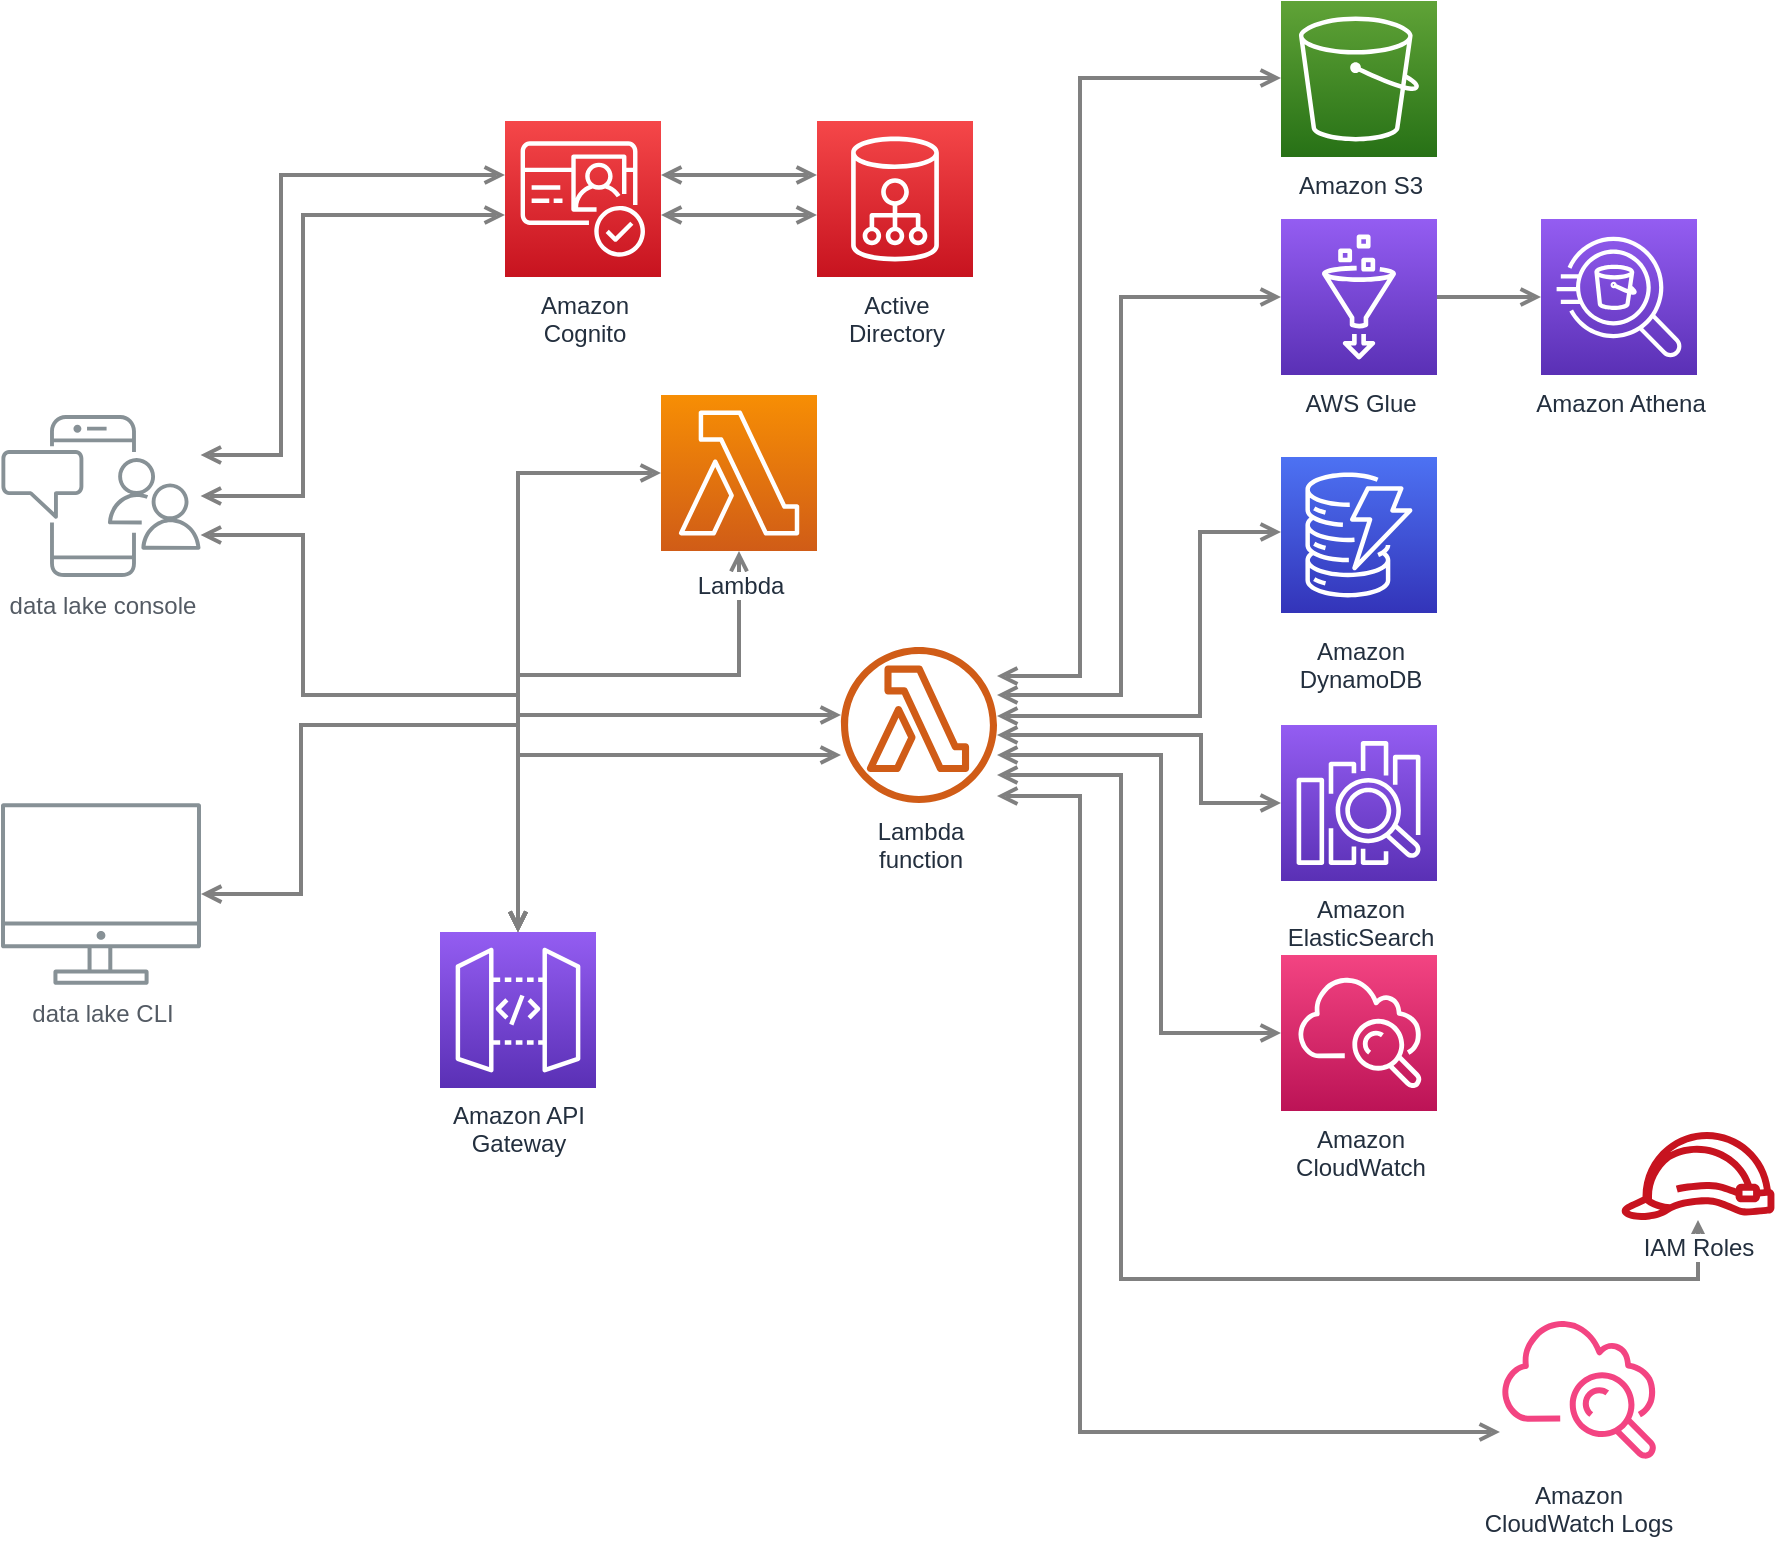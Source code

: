<mxfile version="28.1.2">
  <diagram id="Ht1M8jgEwFfnCIfOTk4-" name="Page-1">
    <mxGraphModel dx="1568" dy="2272" grid="1" gridSize="10" guides="1" tooltips="1" connect="1" arrows="1" fold="1" page="1" pageScale="1" pageWidth="1169" pageHeight="827" math="0" shadow="0">
      <root>
        <mxCell id="0" />
        <mxCell id="1" parent="0" />
        <mxCell id="UEzPUAAOIrF-is8g5C7q-128" style="edgeStyle=orthogonalEdgeStyle;rounded=0;orthogonalLoop=1;jettySize=auto;html=1;startArrow=open;startFill=0;endArrow=open;endFill=0;strokeWidth=2;strokeColor=#808080;" parent="1" source="UEzPUAAOIrF-is8g5C7q-109" target="UEzPUAAOIrF-is8g5C7q-114" edge="1">
          <mxGeometry relative="1" as="geometry">
            <Array as="points">
              <mxPoint x="310.5" y="461.5" />
              <mxPoint x="310.5" y="376.5" />
            </Array>
          </mxGeometry>
        </mxCell>
        <mxCell id="UEzPUAAOIrF-is8g5C7q-124" style="edgeStyle=orthogonalEdgeStyle;rounded=0;orthogonalLoop=1;jettySize=auto;html=1;startArrow=open;startFill=0;endArrow=open;endFill=0;strokeWidth=2;strokeColor=#808080;" parent="1" source="UEzPUAAOIrF-is8g5C7q-110" target="UEzPUAAOIrF-is8g5C7q-111" edge="1">
          <mxGeometry relative="1" as="geometry">
            <Array as="points">
              <mxPoint x="300.5" y="241.5" />
              <mxPoint x="300.5" y="101.5" />
            </Array>
          </mxGeometry>
        </mxCell>
        <mxCell id="UEzPUAAOIrF-is8g5C7q-127" style="edgeStyle=orthogonalEdgeStyle;rounded=0;orthogonalLoop=1;jettySize=auto;html=1;startArrow=open;startFill=0;endArrow=open;endFill=0;strokeWidth=2;strokeColor=#808080;" parent="1" source="UEzPUAAOIrF-is8g5C7q-110" target="UEzPUAAOIrF-is8g5C7q-114" edge="1">
          <mxGeometry relative="1" as="geometry">
            <Array as="points">
              <mxPoint x="311.5" y="281.5" />
              <mxPoint x="311.5" y="361.5" />
            </Array>
          </mxGeometry>
        </mxCell>
        <mxCell id="UEzPUAAOIrF-is8g5C7q-125" style="edgeStyle=orthogonalEdgeStyle;rounded=0;orthogonalLoop=1;jettySize=auto;html=1;startArrow=open;startFill=0;endArrow=open;endFill=0;strokeWidth=2;strokeColor=#808080;" parent="1" source="UEzPUAAOIrF-is8g5C7q-111" target="UEzPUAAOIrF-is8g5C7q-112" edge="1">
          <mxGeometry relative="1" as="geometry">
            <Array as="points">
              <mxPoint x="530.5" y="101.5" />
              <mxPoint x="530.5" y="101.5" />
            </Array>
          </mxGeometry>
        </mxCell>
        <mxCell id="UEzPUAAOIrF-is8g5C7q-126" style="edgeStyle=orthogonalEdgeStyle;rounded=0;orthogonalLoop=1;jettySize=auto;html=1;startArrow=open;startFill=0;endArrow=open;endFill=0;strokeWidth=2;strokeColor=#808080;" parent="1" source="UEzPUAAOIrF-is8g5C7q-113" target="UEzPUAAOIrF-is8g5C7q-114" edge="1">
          <mxGeometry relative="1" as="geometry" />
        </mxCell>
        <mxCell id="UEzPUAAOIrF-is8g5C7q-129" style="edgeStyle=orthogonalEdgeStyle;rounded=0;orthogonalLoop=1;jettySize=auto;html=1;startArrow=open;startFill=0;endArrow=open;endFill=0;strokeWidth=2;strokeColor=#808080;" parent="1" source="UEzPUAAOIrF-is8g5C7q-114" target="UEzPUAAOIrF-is8g5C7q-115" edge="1">
          <mxGeometry relative="1" as="geometry">
            <Array as="points">
              <mxPoint x="510.5" y="391.5" />
              <mxPoint x="510.5" y="391.5" />
            </Array>
          </mxGeometry>
        </mxCell>
        <mxCell id="UEzPUAAOIrF-is8g5C7q-130" style="edgeStyle=orthogonalEdgeStyle;rounded=0;orthogonalLoop=1;jettySize=auto;html=1;startArrow=open;startFill=0;endArrow=open;endFill=0;strokeWidth=2;strokeColor=#808080;" parent="1" source="UEzPUAAOIrF-is8g5C7q-115" target="UEzPUAAOIrF-is8g5C7q-116" edge="1">
          <mxGeometry relative="1" as="geometry">
            <Array as="points">
              <mxPoint x="700" y="352" />
              <mxPoint x="700" y="53" />
            </Array>
          </mxGeometry>
        </mxCell>
        <mxCell id="UEzPUAAOIrF-is8g5C7q-131" style="edgeStyle=orthogonalEdgeStyle;rounded=0;orthogonalLoop=1;jettySize=auto;html=1;startArrow=open;startFill=0;endArrow=open;endFill=0;strokeWidth=2;strokeColor=#808080;" parent="1" source="UEzPUAAOIrF-is8g5C7q-115" target="UEzPUAAOIrF-is8g5C7q-117" edge="1">
          <mxGeometry relative="1" as="geometry">
            <Array as="points">
              <mxPoint x="720.5" y="361.5" />
              <mxPoint x="720.5" y="162.5" />
            </Array>
          </mxGeometry>
        </mxCell>
        <mxCell id="UEzPUAAOIrF-is8g5C7q-132" style="edgeStyle=orthogonalEdgeStyle;rounded=0;orthogonalLoop=1;jettySize=auto;html=1;startArrow=open;startFill=0;endArrow=open;endFill=0;strokeWidth=2;strokeColor=#808080;" parent="1" source="UEzPUAAOIrF-is8g5C7q-115" target="UEzPUAAOIrF-is8g5C7q-119" edge="1">
          <mxGeometry relative="1" as="geometry">
            <Array as="points">
              <mxPoint x="760" y="372" />
              <mxPoint x="760" y="280" />
            </Array>
          </mxGeometry>
        </mxCell>
        <mxCell id="UEzPUAAOIrF-is8g5C7q-133" style="edgeStyle=orthogonalEdgeStyle;rounded=0;orthogonalLoop=1;jettySize=auto;html=1;startArrow=open;startFill=0;endArrow=open;endFill=0;strokeWidth=2;strokeColor=#808080;" parent="1" source="UEzPUAAOIrF-is8g5C7q-115" target="UEzPUAAOIrF-is8g5C7q-120" edge="1">
          <mxGeometry relative="1" as="geometry">
            <Array as="points">
              <mxPoint x="760.5" y="381.5" />
              <mxPoint x="760.5" y="415.5" />
            </Array>
          </mxGeometry>
        </mxCell>
        <mxCell id="UEzPUAAOIrF-is8g5C7q-134" style="edgeStyle=orthogonalEdgeStyle;rounded=0;orthogonalLoop=1;jettySize=auto;html=1;startArrow=open;startFill=0;endArrow=open;endFill=0;strokeWidth=2;strokeColor=#808080;" parent="1" source="UEzPUAAOIrF-is8g5C7q-115" target="UEzPUAAOIrF-is8g5C7q-121" edge="1">
          <mxGeometry relative="1" as="geometry">
            <Array as="points">
              <mxPoint x="740.5" y="391.5" />
              <mxPoint x="740.5" y="530.5" />
            </Array>
          </mxGeometry>
        </mxCell>
        <mxCell id="UEzPUAAOIrF-is8g5C7q-135" style="edgeStyle=orthogonalEdgeStyle;rounded=0;orthogonalLoop=1;jettySize=auto;html=1;startArrow=open;startFill=0;endArrow=open;endFill=0;strokeWidth=2;strokeColor=#808080;" parent="1" source="UEzPUAAOIrF-is8g5C7q-115" target="UEzPUAAOIrF-is8g5C7q-122" edge="1">
          <mxGeometry relative="1" as="geometry">
            <Array as="points">
              <mxPoint x="720.5" y="401.5" />
              <mxPoint x="720.5" y="653.5" />
            </Array>
          </mxGeometry>
        </mxCell>
        <mxCell id="UEzPUAAOIrF-is8g5C7q-136" style="edgeStyle=orthogonalEdgeStyle;rounded=0;orthogonalLoop=1;jettySize=auto;html=1;startArrow=open;startFill=0;endArrow=open;endFill=0;strokeWidth=2;strokeColor=#808080;" parent="1" source="UEzPUAAOIrF-is8g5C7q-115" target="UEzPUAAOIrF-is8g5C7q-123" edge="1">
          <mxGeometry relative="1" as="geometry">
            <Array as="points">
              <mxPoint x="700" y="412" />
              <mxPoint x="700" y="730" />
            </Array>
          </mxGeometry>
        </mxCell>
        <mxCell id="UEzPUAAOIrF-is8g5C7q-137" value="" style="edgeStyle=orthogonalEdgeStyle;rounded=0;orthogonalLoop=1;jettySize=auto;html=1;startArrow=none;startFill=0;endArrow=open;endFill=0;strokeWidth=2;strokeColor=#808080;" parent="1" source="UEzPUAAOIrF-is8g5C7q-117" target="UEzPUAAOIrF-is8g5C7q-118" edge="1">
          <mxGeometry relative="1" as="geometry" />
        </mxCell>
        <mxCell id="UEzPUAAOIrF-is8g5C7q-139" style="edgeStyle=orthogonalEdgeStyle;rounded=0;orthogonalLoop=1;jettySize=auto;html=1;startArrow=open;startFill=0;endArrow=open;endFill=0;strokeWidth=2;strokeColor=#808080;" parent="1" source="UEzPUAAOIrF-is8g5C7q-110" target="UEzPUAAOIrF-is8g5C7q-111" edge="1">
          <mxGeometry relative="1" as="geometry">
            <mxPoint x="270.285" y="261.676" as="sourcePoint" />
            <mxPoint x="422.5" y="124.029" as="targetPoint" />
            <Array as="points">
              <mxPoint x="311.5" y="261.5" />
              <mxPoint x="311.5" y="121.5" />
            </Array>
          </mxGeometry>
        </mxCell>
        <mxCell id="UEzPUAAOIrF-is8g5C7q-141" style="edgeStyle=orthogonalEdgeStyle;rounded=0;orthogonalLoop=1;jettySize=auto;html=1;startArrow=open;startFill=0;endArrow=open;endFill=0;strokeWidth=2;strokeColor=#808080;" parent="1" source="UEzPUAAOIrF-is8g5C7q-113" target="UEzPUAAOIrF-is8g5C7q-114" edge="1">
          <mxGeometry relative="1" as="geometry">
            <mxPoint x="500.5" y="260.224" as="sourcePoint" />
            <mxPoint x="418.466" y="347.5" as="targetPoint" />
            <Array as="points">
              <mxPoint x="529.5" y="351.5" />
            </Array>
          </mxGeometry>
        </mxCell>
        <mxCell id="UEzPUAAOIrF-is8g5C7q-142" style="edgeStyle=orthogonalEdgeStyle;rounded=0;orthogonalLoop=1;jettySize=auto;html=1;startArrow=open;startFill=0;endArrow=open;endFill=0;strokeWidth=2;strokeColor=#808080;" parent="1" source="UEzPUAAOIrF-is8g5C7q-114" target="UEzPUAAOIrF-is8g5C7q-115" edge="1">
          <mxGeometry relative="1" as="geometry">
            <mxPoint x="457.5" y="386.5" as="sourcePoint" />
            <mxPoint x="590.5" y="386.5" as="targetPoint" />
            <Array as="points">
              <mxPoint x="510.5" y="371.5" />
              <mxPoint x="510.5" y="371.5" />
            </Array>
          </mxGeometry>
        </mxCell>
        <mxCell id="UEzPUAAOIrF-is8g5C7q-143" style="edgeStyle=orthogonalEdgeStyle;rounded=0;orthogonalLoop=1;jettySize=auto;html=1;startArrow=open;startFill=0;endArrow=open;endFill=0;strokeWidth=2;strokeColor=#808080;" parent="1" source="UEzPUAAOIrF-is8g5C7q-111" target="UEzPUAAOIrF-is8g5C7q-112" edge="1">
          <mxGeometry relative="1" as="geometry">
            <mxPoint x="500.5" y="111.5" as="sourcePoint" />
            <mxPoint x="578.5" y="111.5" as="targetPoint" />
            <Array as="points">
              <mxPoint x="530.5" y="121.5" />
              <mxPoint x="530.5" y="121.5" />
            </Array>
          </mxGeometry>
        </mxCell>
        <mxCell id="UEzPUAAOIrF-is8g5C7q-109" value="data lake CLI" style="outlineConnect=0;gradientColor=none;fontColor=#545B64;strokeColor=none;fillColor=#879196;dashed=0;verticalLabelPosition=bottom;verticalAlign=top;align=center;html=1;fontSize=12;fontStyle=0;aspect=fixed;shape=mxgraph.aws4.illustration_desktop;pointerEvents=1;labelBackgroundColor=#ffffff;" parent="1" vertex="1">
          <mxGeometry x="160.5" y="415.5" width="100" height="91" as="geometry" />
        </mxCell>
        <mxCell id="UEzPUAAOIrF-is8g5C7q-110" value="data lake console" style="outlineConnect=0;gradientColor=none;fontColor=#545B64;strokeColor=none;fillColor=#879196;dashed=0;verticalLabelPosition=bottom;verticalAlign=top;align=center;html=1;fontSize=12;fontStyle=0;aspect=fixed;shape=mxgraph.aws4.illustration_notification;pointerEvents=1;labelBackgroundColor=#ffffff;" parent="1" vertex="1">
          <mxGeometry x="160.5" y="221.5" width="100" height="81" as="geometry" />
        </mxCell>
        <mxCell id="UEzPUAAOIrF-is8g5C7q-111" value="Amazon &lt;br&gt;Cognito" style="outlineConnect=0;fontColor=#232F3E;gradientColor=#F54749;gradientDirection=north;fillColor=#C7131F;strokeColor=#ffffff;dashed=0;verticalLabelPosition=bottom;verticalAlign=top;align=center;html=1;fontSize=12;fontStyle=0;aspect=fixed;shape=mxgraph.aws4.resourceIcon;resIcon=mxgraph.aws4.cognito;labelBackgroundColor=#ffffff;" parent="1" vertex="1">
          <mxGeometry x="412.5" y="74.5" width="78" height="78" as="geometry" />
        </mxCell>
        <mxCell id="UEzPUAAOIrF-is8g5C7q-112" value="Active&lt;br&gt;Directory" style="outlineConnect=0;fontColor=#232F3E;gradientColor=#F54749;gradientDirection=north;fillColor=#C7131F;strokeColor=#ffffff;dashed=0;verticalLabelPosition=bottom;verticalAlign=top;align=center;html=1;fontSize=12;fontStyle=0;aspect=fixed;shape=mxgraph.aws4.resourceIcon;resIcon=mxgraph.aws4.cloud_directory;labelBackgroundColor=#ffffff;" parent="1" vertex="1">
          <mxGeometry x="568.5" y="74.5" width="78" height="78" as="geometry" />
        </mxCell>
        <mxCell id="UEzPUAAOIrF-is8g5C7q-113" value="Lambda" style="outlineConnect=0;fontColor=#232F3E;gradientColor=#F78E04;gradientDirection=north;fillColor=#D05C17;strokeColor=#ffffff;dashed=0;verticalLabelPosition=bottom;verticalAlign=top;align=center;html=1;fontSize=12;fontStyle=0;aspect=fixed;shape=mxgraph.aws4.resourceIcon;resIcon=mxgraph.aws4.lambda;labelBackgroundColor=#ffffff;spacingTop=3;" parent="1" vertex="1">
          <mxGeometry x="490.5" y="211.5" width="78" height="78" as="geometry" />
        </mxCell>
        <mxCell id="UEzPUAAOIrF-is8g5C7q-114" value="Amazon API&lt;br&gt;Gateway&lt;br&gt;" style="outlineConnect=0;fontColor=#232F3E;gradientColor=#945DF2;gradientDirection=north;fillColor=#5A30B5;strokeColor=#ffffff;dashed=0;verticalLabelPosition=bottom;verticalAlign=top;align=center;html=1;fontSize=12;fontStyle=0;aspect=fixed;shape=mxgraph.aws4.resourceIcon;resIcon=mxgraph.aws4.api_gateway;labelBackgroundColor=#ffffff;" parent="1" vertex="1">
          <mxGeometry x="380" y="480" width="78" height="78" as="geometry" />
        </mxCell>
        <mxCell id="UEzPUAAOIrF-is8g5C7q-115" value="Lambda&lt;br&gt;function" style="outlineConnect=0;fontColor=#232F3E;gradientColor=none;fillColor=#D05C17;strokeColor=none;dashed=0;verticalLabelPosition=bottom;verticalAlign=top;align=center;html=1;fontSize=12;fontStyle=0;aspect=fixed;pointerEvents=1;shape=mxgraph.aws4.lambda_function;labelBackgroundColor=#ffffff;" parent="1" vertex="1">
          <mxGeometry x="580.5" y="337.5" width="78" height="78" as="geometry" />
        </mxCell>
        <mxCell id="UEzPUAAOIrF-is8g5C7q-116" value="Amazon S3" style="outlineConnect=0;fontColor=#232F3E;gradientColor=#60A337;gradientDirection=north;fillColor=#277116;strokeColor=#ffffff;dashed=0;verticalLabelPosition=bottom;verticalAlign=top;align=center;html=1;fontSize=12;fontStyle=0;aspect=fixed;shape=mxgraph.aws4.resourceIcon;resIcon=mxgraph.aws4.s3;labelBackgroundColor=#ffffff;" parent="1" vertex="1">
          <mxGeometry x="800.5" y="14.5" width="78" height="78" as="geometry" />
        </mxCell>
        <mxCell id="UEzPUAAOIrF-is8g5C7q-117" value="AWS Glue" style="outlineConnect=0;fontColor=#232F3E;gradientColor=#945DF2;gradientDirection=north;fillColor=#5A30B5;strokeColor=#ffffff;dashed=0;verticalLabelPosition=bottom;verticalAlign=top;align=center;html=1;fontSize=12;fontStyle=0;aspect=fixed;shape=mxgraph.aws4.resourceIcon;resIcon=mxgraph.aws4.glue;labelBackgroundColor=#ffffff;" parent="1" vertex="1">
          <mxGeometry x="800.5" y="123.5" width="78" height="78" as="geometry" />
        </mxCell>
        <mxCell id="UEzPUAAOIrF-is8g5C7q-118" value="Amazon Athena" style="outlineConnect=0;fontColor=#232F3E;gradientColor=#945DF2;gradientDirection=north;fillColor=#5A30B5;strokeColor=#ffffff;dashed=0;verticalLabelPosition=bottom;verticalAlign=top;align=center;html=1;fontSize=12;fontStyle=0;aspect=fixed;shape=mxgraph.aws4.resourceIcon;resIcon=mxgraph.aws4.athena;labelBackgroundColor=#ffffff;" parent="1" vertex="1">
          <mxGeometry x="930.5" y="123.5" width="78" height="78" as="geometry" />
        </mxCell>
        <mxCell id="UEzPUAAOIrF-is8g5C7q-119" value="Amazon&lt;br&gt;DynamoDB&lt;br&gt;" style="outlineConnect=0;fontColor=#232F3E;gradientColor=#4D72F3;gradientDirection=north;fillColor=#3334B9;strokeColor=#ffffff;dashed=0;verticalLabelPosition=bottom;verticalAlign=top;align=center;html=1;fontSize=12;fontStyle=0;aspect=fixed;shape=mxgraph.aws4.resourceIcon;resIcon=mxgraph.aws4.dynamodb;labelBackgroundColor=#ffffff;spacingTop=5;" parent="1" vertex="1">
          <mxGeometry x="800.5" y="242.5" width="78" height="78" as="geometry" />
        </mxCell>
        <mxCell id="UEzPUAAOIrF-is8g5C7q-120" value="Amazon&lt;br&gt;ElasticSearch&lt;br&gt;Service&lt;br&gt;" style="outlineConnect=0;fontColor=#232F3E;gradientColor=#945DF2;gradientDirection=north;fillColor=#5A30B5;strokeColor=#ffffff;dashed=0;verticalLabelPosition=bottom;verticalAlign=top;align=center;html=1;fontSize=12;fontStyle=0;aspect=fixed;shape=mxgraph.aws4.resourceIcon;resIcon=mxgraph.aws4.elasticsearch_service;labelBackgroundColor=#ffffff;" parent="1" vertex="1">
          <mxGeometry x="800.5" y="376.5" width="78" height="78" as="geometry" />
        </mxCell>
        <mxCell id="UEzPUAAOIrF-is8g5C7q-121" value="Amazon&lt;br&gt;CloudWatch&lt;br&gt;" style="outlineConnect=0;fontColor=#232F3E;gradientColor=#F34482;gradientDirection=north;fillColor=#BC1356;strokeColor=#ffffff;dashed=0;verticalLabelPosition=bottom;verticalAlign=top;align=center;html=1;fontSize=12;fontStyle=0;aspect=fixed;shape=mxgraph.aws4.resourceIcon;resIcon=mxgraph.aws4.cloudwatch;labelBackgroundColor=#ffffff;" parent="1" vertex="1">
          <mxGeometry x="800.5" y="491.5" width="78" height="78" as="geometry" />
        </mxCell>
        <mxCell id="UEzPUAAOIrF-is8g5C7q-122" value="IAM Roles" style="outlineConnect=0;fontColor=#232F3E;gradientColor=none;fillColor=#C7131F;strokeColor=none;dashed=0;verticalLabelPosition=bottom;verticalAlign=top;align=center;html=1;fontSize=12;fontStyle=0;aspect=fixed;pointerEvents=1;shape=mxgraph.aws4.role;labelBackgroundColor=#ffffff;" parent="1" vertex="1">
          <mxGeometry x="970.0" y="580" width="78" height="44" as="geometry" />
        </mxCell>
        <mxCell id="UEzPUAAOIrF-is8g5C7q-123" value="Amazon&lt;br&gt;CloudWatch Logs&lt;br&gt;" style="outlineConnect=0;fontColor=#232F3E;gradientColor=none;gradientDirection=north;fillColor=#F34482;strokeColor=none;dashed=0;verticalLabelPosition=bottom;verticalAlign=top;align=center;html=1;fontSize=12;fontStyle=0;aspect=fixed;shape=mxgraph.aws4.cloudwatch;labelBackgroundColor=#ffffff;" parent="1" vertex="1">
          <mxGeometry x="910.0" y="670" width="78" height="78" as="geometry" />
        </mxCell>
      </root>
    </mxGraphModel>
  </diagram>
</mxfile>
